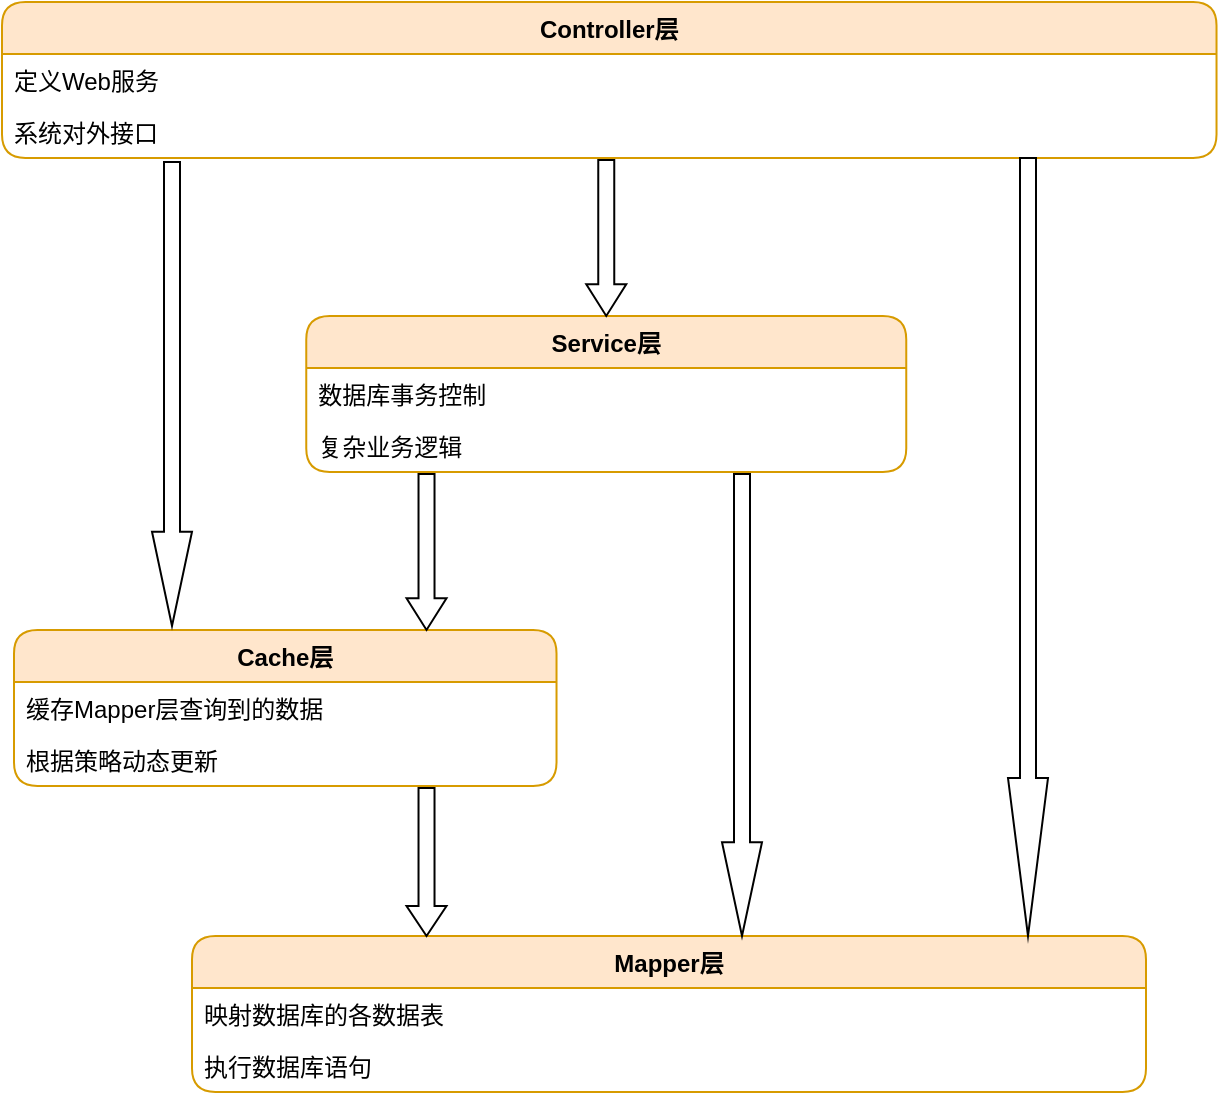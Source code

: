 <mxfile>
    <diagram id="jn05L4ZvJ-fzFJHV7Xac" name="Page-1">
        <mxGraphModel dx="1055" dy="546" grid="0" gridSize="10" guides="1" tooltips="1" connect="1" arrows="1" fold="1" page="1" pageScale="1" pageWidth="1920" pageHeight="1200" math="0" shadow="0">
            <root>
                <mxCell id="0"/>
                <mxCell id="1" parent="0"/>
                <mxCell id="7" value="Mapper层" style="swimlane;fontStyle=1;align=center;verticalAlign=top;childLayout=stackLayout;horizontal=1;startSize=26;horizontalStack=0;resizeParent=1;resizeParentMax=0;resizeLast=0;collapsible=1;marginBottom=0;rounded=1;shadow=0;strokeColor=#d79b00;fillColor=#ffe6cc;swimlaneFillColor=#ffffff;glass=0;expand=0;resizable=1;rotatable=0;cloneable=0;pointerEvents=0;sketch=0;" parent="1" vertex="1">
                    <mxGeometry x="841" y="768" width="477" height="78" as="geometry"/>
                </mxCell>
                <mxCell id="10" value="映射数据库的各数据表" style="text;strokeColor=none;fillColor=none;align=left;verticalAlign=top;spacingLeft=4;spacingRight=4;overflow=hidden;rotatable=0;points=[[0,0.5],[1,0.5]];portConstraint=eastwest;connectable=0;allowArrows=0;recursiveResize=0;expand=0;resizable=0;cloneable=0;deletable=1;pointerEvents=0;" parent="7" vertex="1">
                    <mxGeometry y="26" width="477" height="26" as="geometry"/>
                </mxCell>
                <mxCell id="11" value="执行数据库语句" style="text;strokeColor=none;fillColor=none;align=left;verticalAlign=top;spacingLeft=4;spacingRight=4;overflow=hidden;rotatable=0;points=[[0,0.5],[1,0.5]];portConstraint=eastwest;connectable=0;allowArrows=0;recursiveResize=0;expand=0;resizable=0;cloneable=0;deletable=1;pointerEvents=0;" parent="7" vertex="1">
                    <mxGeometry y="52" width="477" height="26" as="geometry"/>
                </mxCell>
                <mxCell id="12" value="Cache层" style="swimlane;fontStyle=1;align=center;verticalAlign=top;childLayout=stackLayout;horizontal=1;startSize=26;horizontalStack=0;resizeParent=1;resizeParentMax=0;resizeLast=0;collapsible=1;marginBottom=0;rounded=1;shadow=0;strokeColor=#d79b00;fillColor=#ffe6cc;swimlaneFillColor=#ffffff;glass=0;expand=0;resizable=1;rotatable=0;cloneable=0;pointerEvents=0;sketch=0;" parent="1" vertex="1">
                    <mxGeometry x="752" y="615" width="271.26" height="78" as="geometry"/>
                </mxCell>
                <mxCell id="13" value="缓存Mapper层查询到的数据" style="text;strokeColor=none;fillColor=none;align=left;verticalAlign=top;spacingLeft=4;spacingRight=4;overflow=hidden;rotatable=0;points=[[0,0.5],[1,0.5]];portConstraint=eastwest;connectable=0;allowArrows=0;recursiveResize=0;expand=0;resizable=0;cloneable=0;deletable=1;pointerEvents=0;" parent="12" vertex="1">
                    <mxGeometry y="26" width="271.26" height="26" as="geometry"/>
                </mxCell>
                <mxCell id="14" value="根据策略动态更新" style="text;strokeColor=none;fillColor=none;align=left;verticalAlign=top;spacingLeft=4;spacingRight=4;overflow=hidden;rotatable=0;points=[[0,0.5],[1,0.5]];portConstraint=eastwest;connectable=0;allowArrows=0;recursiveResize=0;expand=0;resizable=0;cloneable=0;deletable=1;pointerEvents=0;" parent="12" vertex="1">
                    <mxGeometry y="52" width="271.26" height="26" as="geometry"/>
                </mxCell>
                <mxCell id="16" value="Service层" style="swimlane;fontStyle=1;align=center;verticalAlign=top;childLayout=stackLayout;horizontal=1;startSize=26;horizontalStack=0;resizeParent=1;resizeParentMax=0;resizeLast=0;collapsible=1;marginBottom=0;rounded=1;shadow=0;strokeColor=#d79b00;fillColor=#ffe6cc;swimlaneFillColor=#ffffff;glass=0;expand=0;resizable=1;rotatable=0;cloneable=0;pointerEvents=0;sketch=0;" parent="1" vertex="1">
                    <mxGeometry x="898.13" y="458" width="300" height="78" as="geometry"/>
                </mxCell>
                <mxCell id="17" value="数据库事务控制" style="text;strokeColor=none;fillColor=none;align=left;verticalAlign=top;spacingLeft=4;spacingRight=4;overflow=hidden;rotatable=0;points=[[0,0.5],[1,0.5]];portConstraint=eastwest;connectable=0;allowArrows=0;recursiveResize=0;expand=0;resizable=0;cloneable=0;deletable=1;pointerEvents=0;" parent="16" vertex="1">
                    <mxGeometry y="26" width="300" height="26" as="geometry"/>
                </mxCell>
                <mxCell id="18" value="复杂业务逻辑" style="text;strokeColor=none;fillColor=none;align=left;verticalAlign=top;spacingLeft=4;spacingRight=4;overflow=hidden;rotatable=0;points=[[0,0.5],[1,0.5]];portConstraint=eastwest;connectable=0;allowArrows=0;recursiveResize=0;expand=0;resizable=0;cloneable=0;deletable=1;pointerEvents=0;" parent="16" vertex="1">
                    <mxGeometry y="52" width="300" height="26" as="geometry"/>
                </mxCell>
                <mxCell id="20" value="Controller层" style="swimlane;fontStyle=1;align=center;verticalAlign=top;childLayout=stackLayout;horizontal=1;startSize=26;horizontalStack=0;resizeParent=1;resizeParentMax=0;resizeLast=0;collapsible=1;marginBottom=0;rounded=1;shadow=0;strokeColor=#d79b00;fillColor=#ffe6cc;swimlaneFillColor=#ffffff;glass=0;expand=0;resizable=1;rotatable=0;cloneable=0;pointerEvents=0;sketch=0;" parent="1" vertex="1">
                    <mxGeometry x="746" y="301" width="607.26" height="78" as="geometry"/>
                </mxCell>
                <mxCell id="21" value="定义Web服务" style="text;strokeColor=none;fillColor=none;align=left;verticalAlign=top;spacingLeft=4;spacingRight=4;overflow=hidden;rotatable=0;points=[[0,0.5],[1,0.5]];portConstraint=eastwest;connectable=0;allowArrows=0;recursiveResize=0;expand=0;resizable=0;cloneable=0;deletable=1;pointerEvents=0;" parent="20" vertex="1">
                    <mxGeometry y="26" width="607.26" height="26" as="geometry"/>
                </mxCell>
                <mxCell id="22" value="系统对外接口" style="text;strokeColor=none;fillColor=none;align=left;verticalAlign=top;spacingLeft=4;spacingRight=4;overflow=hidden;rotatable=0;points=[[0,0.5],[1,0.5]];portConstraint=eastwest;connectable=0;allowArrows=0;recursiveResize=0;expand=0;resizable=0;cloneable=0;deletable=1;pointerEvents=0;" parent="20" vertex="1">
                    <mxGeometry y="52" width="607.26" height="26" as="geometry"/>
                </mxCell>
                <mxCell id="30" value="" style="shape=singleArrow;direction=south;whiteSpace=wrap;html=1;rounded=0;shadow=0;glass=0;sketch=0;fillColor=#ffffff;gradientColor=#ffffff;arrowWidth=0.4;arrowSize=0.203;" parent="1" vertex="1">
                    <mxGeometry x="948.26" y="694" width="20" height="74" as="geometry"/>
                </mxCell>
                <mxCell id="31" value="" style="shape=singleArrow;direction=south;whiteSpace=wrap;html=1;rounded=0;shadow=0;glass=0;sketch=0;fillColor=#ffffff;gradientColor=#ffffff;arrowWidth=0.4;arrowSize=0.203;" parent="1" vertex="1">
                    <mxGeometry x="1106" y="537" width="20" height="231" as="geometry"/>
                </mxCell>
                <mxCell id="32" value="" style="shape=singleArrow;direction=south;whiteSpace=wrap;html=1;rounded=0;shadow=0;glass=0;sketch=0;fillColor=#ffffff;gradientColor=#ffffff;arrowWidth=0.4;arrowSize=0.203;" parent="1" vertex="1">
                    <mxGeometry x="1249" y="379" width="20" height="389" as="geometry"/>
                </mxCell>
                <mxCell id="33" value="" style="shape=singleArrow;direction=south;whiteSpace=wrap;html=1;rounded=0;shadow=0;glass=0;sketch=0;fillColor=#ffffff;gradientColor=#ffffff;arrowWidth=0.4;arrowSize=0.203;" parent="1" vertex="1">
                    <mxGeometry x="1038.13" y="380" width="20" height="78" as="geometry"/>
                </mxCell>
                <mxCell id="34" value="" style="shape=singleArrow;direction=south;whiteSpace=wrap;html=1;rounded=0;shadow=0;glass=0;sketch=0;fillColor=#ffffff;gradientColor=#ffffff;arrowWidth=0.4;arrowSize=0.203;" parent="1" vertex="1">
                    <mxGeometry x="948.26" y="537" width="20" height="78" as="geometry"/>
                </mxCell>
                <mxCell id="36" value="" style="shape=singleArrow;direction=south;whiteSpace=wrap;html=1;rounded=0;shadow=0;glass=0;sketch=0;fillColor=#ffffff;gradientColor=#ffffff;arrowWidth=0.4;arrowSize=0.203;" parent="1" vertex="1">
                    <mxGeometry x="821" y="381" width="20" height="232" as="geometry"/>
                </mxCell>
            </root>
        </mxGraphModel>
    </diagram>
</mxfile>